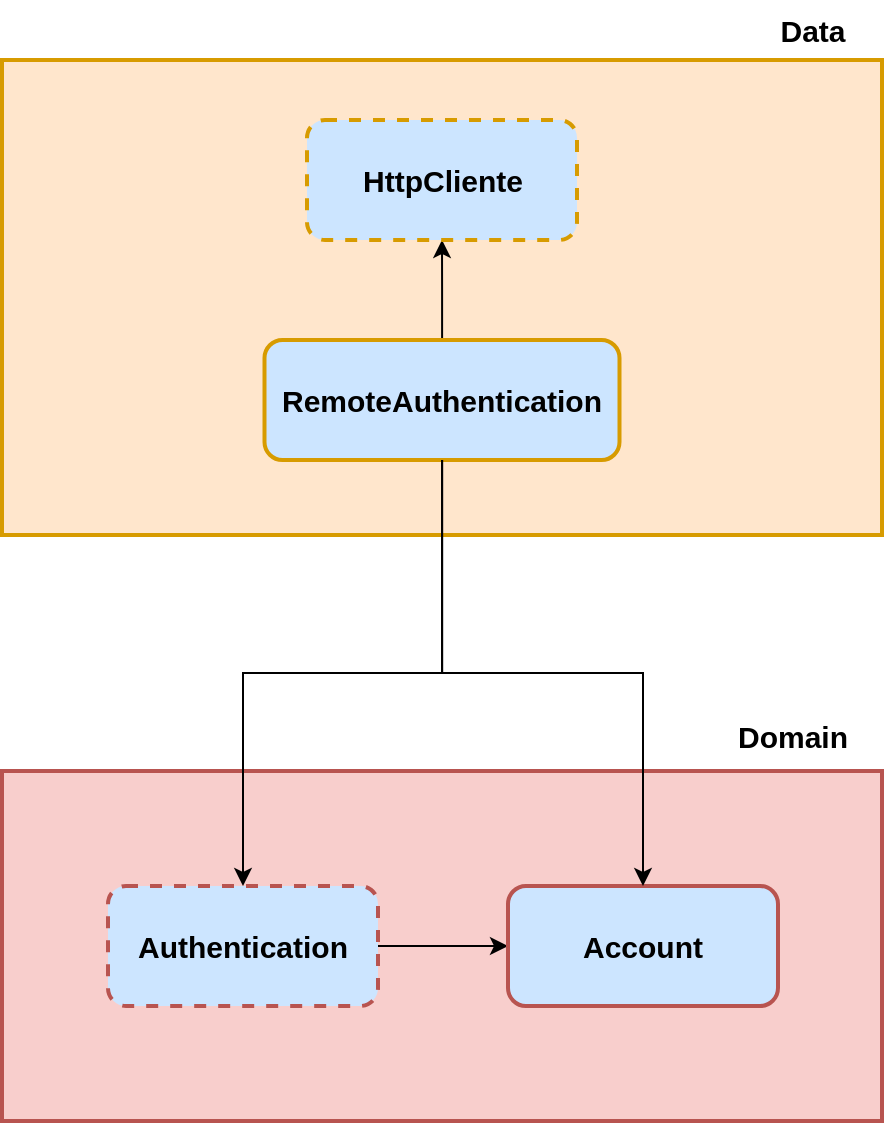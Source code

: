 <mxfile version="20.5.3" type="device"><diagram id="Uf9fDsH3ImctH-ygGqKg" name="Page-1"><mxGraphModel dx="1021" dy="1667" grid="1" gridSize="10" guides="1" tooltips="1" connect="1" arrows="1" fold="1" page="1" pageScale="1" pageWidth="850" pageHeight="1100" math="0" shadow="0"><root><mxCell id="0"/><mxCell id="1" parent="0"/><mxCell id="hpNBbduE6V7dEQzddjyO-1" value="" style="rounded=0;whiteSpace=wrap;html=1;strokeWidth=2;fontSize=15;align=left;strokeColor=#d79b00;fillColor=#ffe6cc;" vertex="1" parent="1"><mxGeometry x="220" y="20" width="440" height="237.5" as="geometry"/></mxCell><mxCell id="hpNBbduE6V7dEQzddjyO-14" value="" style="edgeStyle=orthogonalEdgeStyle;rounded=0;orthogonalLoop=1;jettySize=auto;html=1;fontSize=15;" edge="1" parent="1" source="xrG3VNXOsjeR5ZCQvd9m-2" target="hpNBbduE6V7dEQzddjyO-13"><mxGeometry relative="1" as="geometry"/></mxCell><mxCell id="xrG3VNXOsjeR5ZCQvd9m-2" value="&lt;b&gt;&lt;font style=&quot;font-size: 15px;&quot;&gt;RemoteAuthentication&lt;/font&gt;&lt;/b&gt;" style="whiteSpace=wrap;html=1;strokeWidth=2;fillColor=#CCE5FF;strokeColor=#D79B00;rounded=1;" parent="1" vertex="1"><mxGeometry x="351.25" y="160" width="177.5" height="60" as="geometry"/></mxCell><mxCell id="hpNBbduE6V7dEQzddjyO-2" value="&lt;b&gt;Data&lt;/b&gt;" style="text;html=1;resizable=0;autosize=1;align=center;verticalAlign=middle;points=[];fillColor=none;strokeColor=none;rounded=0;strokeWidth=2;fontSize=15;" vertex="1" parent="1"><mxGeometry x="595" y="-10" width="60" height="30" as="geometry"/></mxCell><mxCell id="hpNBbduE6V7dEQzddjyO-6" value="" style="rounded=0;whiteSpace=wrap;html=1;strokeWidth=2;fontSize=15;align=left;strokeColor=#b85450;fillColor=#f8cecc;" vertex="1" parent="1"><mxGeometry x="220" y="375.5" width="440" height="175" as="geometry"/></mxCell><mxCell id="hpNBbduE6V7dEQzddjyO-7" value="" style="edgeStyle=orthogonalEdgeStyle;rounded=0;orthogonalLoop=1;jettySize=auto;html=1;fontSize=15;" edge="1" parent="1" source="hpNBbduE6V7dEQzddjyO-8" target="hpNBbduE6V7dEQzddjyO-10"><mxGeometry relative="1" as="geometry"/></mxCell><mxCell id="hpNBbduE6V7dEQzddjyO-8" value="&lt;b&gt;&lt;font style=&quot;font-size: 15px;&quot;&gt;Authentication&lt;/font&gt;&lt;/b&gt;" style="whiteSpace=wrap;html=1;dashed=1;strokeWidth=2;fillColor=#CCE5FF;strokeColor=#B85450;rounded=1;" vertex="1" parent="1"><mxGeometry x="273" y="433" width="135" height="60" as="geometry"/></mxCell><mxCell id="hpNBbduE6V7dEQzddjyO-9" value="&lt;b&gt;Domain&lt;/b&gt;" style="text;html=1;resizable=0;autosize=1;align=center;verticalAlign=middle;points=[];fillColor=none;strokeColor=none;rounded=0;strokeWidth=2;fontSize=15;" vertex="1" parent="1"><mxGeometry x="575" y="343" width="80" height="30" as="geometry"/></mxCell><mxCell id="hpNBbduE6V7dEQzddjyO-10" value="&lt;b&gt;&lt;font style=&quot;font-size: 15px;&quot;&gt;Account&lt;/font&gt;&lt;/b&gt;" style="whiteSpace=wrap;html=1;strokeWidth=2;fillColor=#CCE5FF;strokeColor=#B85450;rounded=1;" vertex="1" parent="1"><mxGeometry x="473" y="433" width="135" height="60" as="geometry"/></mxCell><mxCell id="hpNBbduE6V7dEQzddjyO-11" style="edgeStyle=orthogonalEdgeStyle;rounded=0;orthogonalLoop=1;jettySize=auto;html=1;fontSize=15;" edge="1" parent="1" source="xrG3VNXOsjeR5ZCQvd9m-2" target="hpNBbduE6V7dEQzddjyO-8"><mxGeometry relative="1" as="geometry"/></mxCell><mxCell id="hpNBbduE6V7dEQzddjyO-12" style="edgeStyle=orthogonalEdgeStyle;rounded=0;orthogonalLoop=1;jettySize=auto;html=1;fontSize=15;" edge="1" parent="1" source="xrG3VNXOsjeR5ZCQvd9m-2" target="hpNBbduE6V7dEQzddjyO-10"><mxGeometry relative="1" as="geometry"/></mxCell><mxCell id="hpNBbduE6V7dEQzddjyO-13" value="&lt;span style=&quot;font-size: 15px;&quot;&gt;&lt;b&gt;HttpCliente&lt;/b&gt;&lt;/span&gt;" style="whiteSpace=wrap;html=1;dashed=1;strokeWidth=2;fillColor=#CCE5FF;strokeColor=#D79B00;rounded=1;" vertex="1" parent="1"><mxGeometry x="372.5" y="50" width="135" height="60" as="geometry"/></mxCell></root></mxGraphModel></diagram></mxfile>